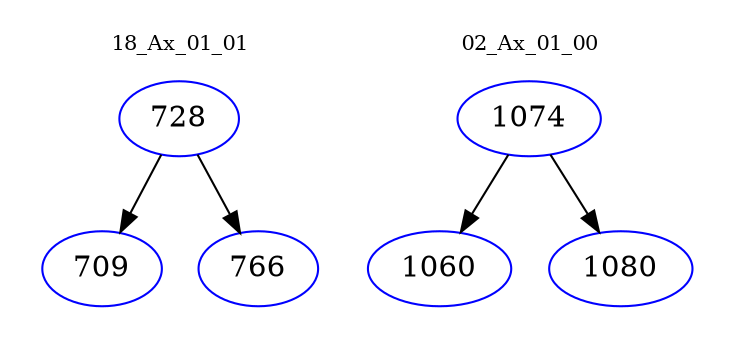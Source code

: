 digraph{
subgraph cluster_0 {
color = white
label = "18_Ax_01_01";
fontsize=10;
T0_728 [label="728", color="blue"]
T0_728 -> T0_709 [color="black"]
T0_709 [label="709", color="blue"]
T0_728 -> T0_766 [color="black"]
T0_766 [label="766", color="blue"]
}
subgraph cluster_1 {
color = white
label = "02_Ax_01_00";
fontsize=10;
T1_1074 [label="1074", color="blue"]
T1_1074 -> T1_1060 [color="black"]
T1_1060 [label="1060", color="blue"]
T1_1074 -> T1_1080 [color="black"]
T1_1080 [label="1080", color="blue"]
}
}
